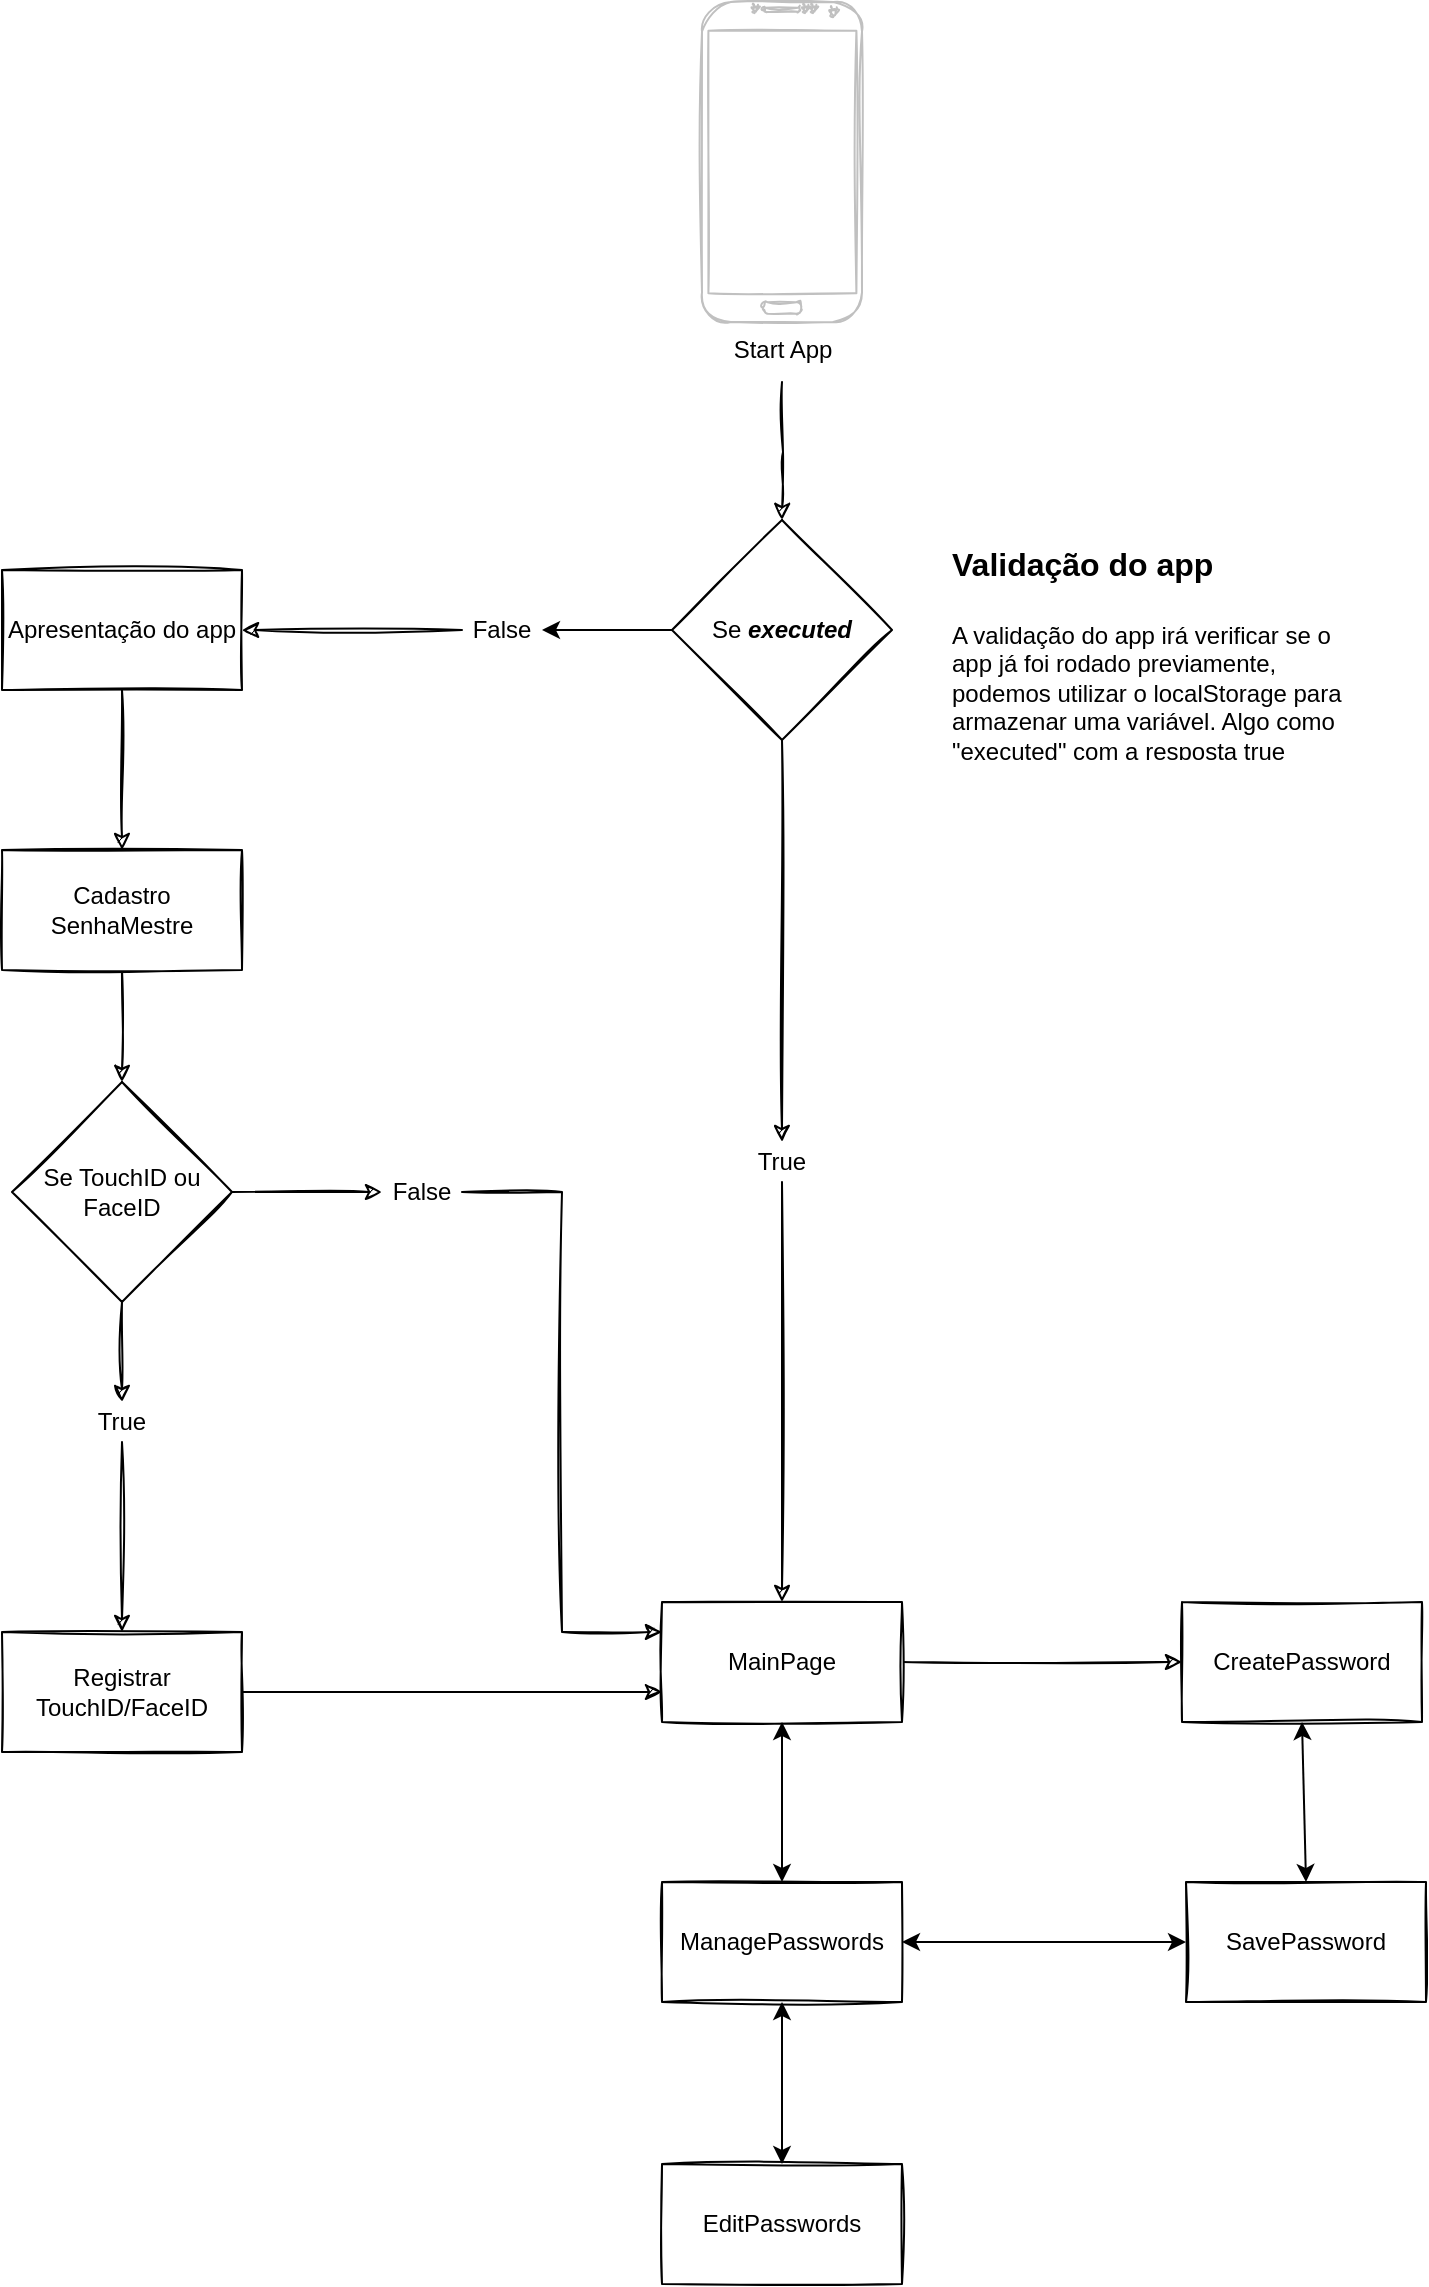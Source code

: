 <mxfile version="14.6.13" type="device"><diagram id="WLeNL2iAT3cLDlL8Z_Fv" name="Page-1"><mxGraphModel dx="868" dy="1336" grid="1" gridSize="10" guides="1" tooltips="1" connect="1" arrows="1" fold="1" page="1" pageScale="1" pageWidth="1169" pageHeight="827" background="none" math="0" shadow="0"><root><mxCell id="0"/><mxCell id="1" parent="0"/><mxCell id="VE0QQg3p8Xf2kgtH1S0W-3" value="" style="edgeStyle=orthogonalEdgeStyle;rounded=0;sketch=1;orthogonalLoop=1;jettySize=auto;html=1;" parent="1" target="VE0QQg3p8Xf2kgtH1S0W-2" edge="1"><mxGeometry relative="1" as="geometry"><mxPoint x="660" y="-590" as="sourcePoint"/></mxGeometry></mxCell><mxCell id="VE0QQg3p8Xf2kgtH1S0W-11" style="edgeStyle=orthogonalEdgeStyle;rounded=0;sketch=1;orthogonalLoop=1;jettySize=auto;html=1;exitX=0.5;exitY=1;exitDx=0;exitDy=0;" parent="1" source="VE0QQg3p8Xf2kgtH1S0W-2" target="VE0QQg3p8Xf2kgtH1S0W-10" edge="1"><mxGeometry relative="1" as="geometry"><mxPoint x="730" y="-340" as="targetPoint"/></mxGeometry></mxCell><mxCell id="VE0QQg3p8Xf2kgtH1S0W-2" value="Se&amp;nbsp;&lt;i&gt;&lt;b&gt;executed&lt;/b&gt;&lt;/i&gt;" style="rhombus;whiteSpace=wrap;html=1;rounded=0;sketch=1;" parent="1" vertex="1"><mxGeometry x="605" y="-521" width="110" height="110" as="geometry"/></mxCell><mxCell id="VE0QQg3p8Xf2kgtH1S0W-4" value="&lt;h1&gt;&lt;span style=&quot;text-align: center&quot;&gt;&lt;font style=&quot;font-size: 16px&quot;&gt;Validação do app&lt;/font&gt;&lt;/span&gt;&lt;br&gt;&lt;/h1&gt;&lt;p&gt;A validação do app irá verificar se o app já foi rodado previamente, podemos utilizar o localStorage para armazenar uma variável. Algo como &quot;executed&quot; com a resposta true&lt;/p&gt;" style="text;html=1;strokeColor=none;fillColor=none;spacing=5;spacingTop=-20;whiteSpace=wrap;overflow=hidden;rounded=0;sketch=1;" parent="1" vertex="1"><mxGeometry x="740" y="-521" width="210" height="120" as="geometry"/></mxCell><mxCell id="VE0QQg3p8Xf2kgtH1S0W-5" value="Start App" style="verticalLabelPosition=bottom;verticalAlign=top;html=1;shadow=0;dashed=0;strokeWidth=1;shape=mxgraph.android.phone2;strokeColor=#c0c0c0;sketch=1;" parent="1" vertex="1"><mxGeometry x="620" y="-780" width="80" height="160" as="geometry"/></mxCell><mxCell id="VE0QQg3p8Xf2kgtH1S0W-6" value="" style="endArrow=classic;html=1;exitX=0;exitY=0.5;exitDx=0;exitDy=0;" parent="1" source="VE0QQg3p8Xf2kgtH1S0W-2" target="VE0QQg3p8Xf2kgtH1S0W-7" edge="1"><mxGeometry width="50" height="50" relative="1" as="geometry"><mxPoint x="540" y="-436" as="sourcePoint"/><mxPoint x="520" y="-466" as="targetPoint"/></mxGeometry></mxCell><mxCell id="VE0QQg3p8Xf2kgtH1S0W-14" value="" style="edgeStyle=orthogonalEdgeStyle;rounded=0;sketch=1;orthogonalLoop=1;jettySize=auto;html=1;" parent="1" source="VE0QQg3p8Xf2kgtH1S0W-7" target="VE0QQg3p8Xf2kgtH1S0W-13" edge="1"><mxGeometry relative="1" as="geometry"/></mxCell><mxCell id="VE0QQg3p8Xf2kgtH1S0W-7" value="False" style="text;html=1;strokeColor=none;fillColor=none;align=center;verticalAlign=middle;whiteSpace=wrap;rounded=0;" parent="1" vertex="1"><mxGeometry x="500" y="-476" width="40" height="20" as="geometry"/></mxCell><mxCell id="VE0QQg3p8Xf2kgtH1S0W-35" value="" style="edgeStyle=orthogonalEdgeStyle;rounded=0;sketch=1;orthogonalLoop=1;jettySize=auto;html=1;" parent="1" source="VE0QQg3p8Xf2kgtH1S0W-8" target="VE0QQg3p8Xf2kgtH1S0W-34" edge="1"><mxGeometry relative="1" as="geometry"/></mxCell><mxCell id="VE0QQg3p8Xf2kgtH1S0W-8" value="MainPage" style="whiteSpace=wrap;html=1;rounded=0;sketch=1;" parent="1" vertex="1"><mxGeometry x="600" y="20" width="120" height="60" as="geometry"/></mxCell><mxCell id="VE0QQg3p8Xf2kgtH1S0W-12" style="edgeStyle=orthogonalEdgeStyle;rounded=0;sketch=1;orthogonalLoop=1;jettySize=auto;html=1;entryX=0.5;entryY=0;entryDx=0;entryDy=0;" parent="1" source="VE0QQg3p8Xf2kgtH1S0W-10" target="VE0QQg3p8Xf2kgtH1S0W-8" edge="1"><mxGeometry relative="1" as="geometry"/></mxCell><mxCell id="VE0QQg3p8Xf2kgtH1S0W-10" value="True" style="text;html=1;strokeColor=none;fillColor=none;align=center;verticalAlign=middle;whiteSpace=wrap;rounded=0;sketch=1;" parent="1" vertex="1"><mxGeometry x="640" y="-210" width="40" height="20" as="geometry"/></mxCell><mxCell id="VE0QQg3p8Xf2kgtH1S0W-18" value="" style="edgeStyle=orthogonalEdgeStyle;rounded=0;sketch=1;orthogonalLoop=1;jettySize=auto;html=1;" parent="1" source="VE0QQg3p8Xf2kgtH1S0W-13" target="VE0QQg3p8Xf2kgtH1S0W-17" edge="1"><mxGeometry relative="1" as="geometry"/></mxCell><mxCell id="VE0QQg3p8Xf2kgtH1S0W-13" value="Apresentação do app" style="whiteSpace=wrap;html=1;sketch=1;" parent="1" vertex="1"><mxGeometry x="270" y="-496" width="120" height="60" as="geometry"/></mxCell><mxCell id="VE0QQg3p8Xf2kgtH1S0W-20" value="" style="edgeStyle=orthogonalEdgeStyle;rounded=0;sketch=1;orthogonalLoop=1;jettySize=auto;html=1;entryX=0.5;entryY=0;entryDx=0;entryDy=0;" parent="1" source="VE0QQg3p8Xf2kgtH1S0W-17" target="VE0QQg3p8Xf2kgtH1S0W-21" edge="1"><mxGeometry relative="1" as="geometry"><mxPoint x="330" y="-216" as="targetPoint"/></mxGeometry></mxCell><mxCell id="VE0QQg3p8Xf2kgtH1S0W-17" value="Cadastro SenhaMestre" style="whiteSpace=wrap;html=1;sketch=1;" parent="1" vertex="1"><mxGeometry x="270" y="-356" width="120" height="60" as="geometry"/></mxCell><mxCell id="VE0QQg3p8Xf2kgtH1S0W-25" style="edgeStyle=orthogonalEdgeStyle;rounded=0;sketch=1;orthogonalLoop=1;jettySize=auto;html=1;entryX=0;entryY=0.5;entryDx=0;entryDy=0;" parent="1" source="VE0QQg3p8Xf2kgtH1S0W-21" target="VE0QQg3p8Xf2kgtH1S0W-24" edge="1"><mxGeometry relative="1" as="geometry"/></mxCell><mxCell id="VE0QQg3p8Xf2kgtH1S0W-28" style="edgeStyle=orthogonalEdgeStyle;rounded=0;sketch=1;orthogonalLoop=1;jettySize=auto;html=1;entryX=0.5;entryY=0;entryDx=0;entryDy=0;" parent="1" source="VE0QQg3p8Xf2kgtH1S0W-21" target="VE0QQg3p8Xf2kgtH1S0W-27" edge="1"><mxGeometry relative="1" as="geometry"/></mxCell><mxCell id="VE0QQg3p8Xf2kgtH1S0W-21" value="Se TouchID ou FaceID" style="rhombus;whiteSpace=wrap;html=1;rounded=0;sketch=1;" parent="1" vertex="1"><mxGeometry x="275" y="-240" width="110" height="110" as="geometry"/></mxCell><mxCell id="VE0QQg3p8Xf2kgtH1S0W-26" style="edgeStyle=orthogonalEdgeStyle;rounded=0;sketch=1;orthogonalLoop=1;jettySize=auto;html=1;entryX=0;entryY=0.25;entryDx=0;entryDy=0;" parent="1" source="VE0QQg3p8Xf2kgtH1S0W-24" target="VE0QQg3p8Xf2kgtH1S0W-8" edge="1"><mxGeometry relative="1" as="geometry"/></mxCell><mxCell id="VE0QQg3p8Xf2kgtH1S0W-24" value="False" style="text;html=1;strokeColor=none;fillColor=none;align=center;verticalAlign=middle;whiteSpace=wrap;rounded=0;sketch=1;" parent="1" vertex="1"><mxGeometry x="460" y="-195" width="40" height="20" as="geometry"/></mxCell><mxCell id="VE0QQg3p8Xf2kgtH1S0W-32" style="edgeStyle=orthogonalEdgeStyle;rounded=0;sketch=1;orthogonalLoop=1;jettySize=auto;html=1;exitX=0.5;exitY=1;exitDx=0;exitDy=0;" parent="1" source="VE0QQg3p8Xf2kgtH1S0W-27" target="VE0QQg3p8Xf2kgtH1S0W-30" edge="1"><mxGeometry relative="1" as="geometry"><mxPoint x="320" y="-60" as="sourcePoint"/></mxGeometry></mxCell><mxCell id="VE0QQg3p8Xf2kgtH1S0W-27" value="True" style="text;html=1;strokeColor=none;fillColor=none;align=center;verticalAlign=middle;whiteSpace=wrap;rounded=0;sketch=1;" parent="1" vertex="1"><mxGeometry x="310" y="-80" width="40" height="20" as="geometry"/></mxCell><mxCell id="VE0QQg3p8Xf2kgtH1S0W-33" style="edgeStyle=orthogonalEdgeStyle;rounded=0;sketch=1;orthogonalLoop=1;jettySize=auto;html=1;entryX=0;entryY=0.75;entryDx=0;entryDy=0;" parent="1" source="VE0QQg3p8Xf2kgtH1S0W-30" target="VE0QQg3p8Xf2kgtH1S0W-8" edge="1"><mxGeometry relative="1" as="geometry"><mxPoint x="600" y="51" as="targetPoint"/></mxGeometry></mxCell><mxCell id="VE0QQg3p8Xf2kgtH1S0W-30" value="Registrar TouchID/FaceID" style="whiteSpace=wrap;html=1;rounded=0;sketch=1;" parent="1" vertex="1"><mxGeometry x="270" y="35" width="120" height="60" as="geometry"/></mxCell><mxCell id="VE0QQg3p8Xf2kgtH1S0W-34" value="CreatePassword" style="whiteSpace=wrap;html=1;rounded=0;sketch=1;" parent="1" vertex="1"><mxGeometry x="860" y="20" width="120" height="60" as="geometry"/></mxCell><mxCell id="VE0QQg3p8Xf2kgtH1S0W-36" value="ManagePasswords" style="whiteSpace=wrap;html=1;rounded=0;sketch=1;" parent="1" vertex="1"><mxGeometry x="600" y="160" width="120" height="60" as="geometry"/></mxCell><mxCell id="VE0QQg3p8Xf2kgtH1S0W-38" value="SavePassword" style="whiteSpace=wrap;html=1;rounded=0;sketch=1;" parent="1" vertex="1"><mxGeometry x="862" y="160" width="120" height="60" as="geometry"/></mxCell><mxCell id="VE0QQg3p8Xf2kgtH1S0W-40" value="" style="endArrow=classic;startArrow=classic;html=1;exitX=1;exitY=0.5;exitDx=0;exitDy=0;entryX=0;entryY=0.5;entryDx=0;entryDy=0;" parent="1" source="VE0QQg3p8Xf2kgtH1S0W-36" target="VE0QQg3p8Xf2kgtH1S0W-38" edge="1"><mxGeometry width="50" height="50" relative="1" as="geometry"><mxPoint x="750" y="181" as="sourcePoint"/><mxPoint x="800" y="131" as="targetPoint"/></mxGeometry></mxCell><mxCell id="VE0QQg3p8Xf2kgtH1S0W-41" value="" style="endArrow=classic;startArrow=classic;html=1;entryX=0.5;entryY=1;entryDx=0;entryDy=0;exitX=0.5;exitY=0;exitDx=0;exitDy=0;" parent="1" source="VE0QQg3p8Xf2kgtH1S0W-36" target="VE0QQg3p8Xf2kgtH1S0W-8" edge="1"><mxGeometry width="50" height="50" relative="1" as="geometry"><mxPoint x="750" y="181" as="sourcePoint"/><mxPoint x="800" y="131" as="targetPoint"/></mxGeometry></mxCell><mxCell id="VE0QQg3p8Xf2kgtH1S0W-42" value="" style="endArrow=classic;startArrow=classic;html=1;entryX=0.5;entryY=1;entryDx=0;entryDy=0;exitX=0.5;exitY=0;exitDx=0;exitDy=0;" parent="1" source="VE0QQg3p8Xf2kgtH1S0W-38" target="VE0QQg3p8Xf2kgtH1S0W-34" edge="1"><mxGeometry width="50" height="50" relative="1" as="geometry"><mxPoint x="750" y="181" as="sourcePoint"/><mxPoint x="800" y="131" as="targetPoint"/></mxGeometry></mxCell><mxCell id="VE0QQg3p8Xf2kgtH1S0W-43" value="EditPasswords" style="whiteSpace=wrap;html=1;rounded=0;sketch=1;" parent="1" vertex="1"><mxGeometry x="600" y="301" width="120" height="60" as="geometry"/></mxCell><mxCell id="VE0QQg3p8Xf2kgtH1S0W-44" value="" style="endArrow=classic;startArrow=classic;html=1;entryX=0.5;entryY=1;entryDx=0;entryDy=0;exitX=0.5;exitY=0;exitDx=0;exitDy=0;" parent="1" source="VE0QQg3p8Xf2kgtH1S0W-43" target="VE0QQg3p8Xf2kgtH1S0W-36" edge="1"><mxGeometry width="50" height="50" relative="1" as="geometry"><mxPoint x="745" y="352" as="sourcePoint"/><mxPoint x="655" y="251" as="targetPoint"/></mxGeometry></mxCell></root></mxGraphModel></diagram></mxfile>